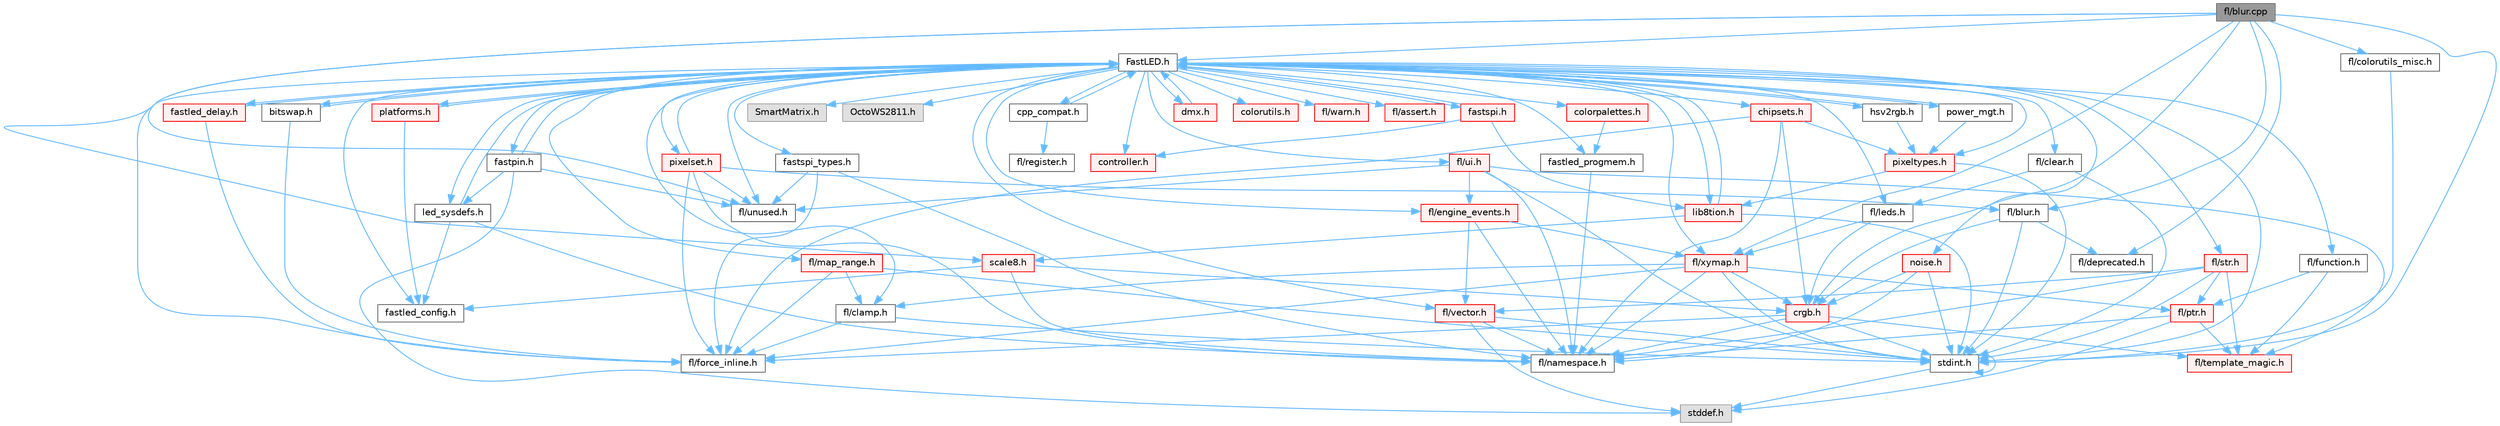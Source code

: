 digraph "fl/blur.cpp"
{
 // INTERACTIVE_SVG=YES
 // LATEX_PDF_SIZE
  bgcolor="transparent";
  edge [fontname=Helvetica,fontsize=10,labelfontname=Helvetica,labelfontsize=10];
  node [fontname=Helvetica,fontsize=10,shape=box,height=0.2,width=0.4];
  Node1 [id="Node000001",label="fl/blur.cpp",height=0.2,width=0.4,color="gray40", fillcolor="grey60", style="filled", fontcolor="black",tooltip=" "];
  Node1 -> Node2 [id="edge1_Node000001_Node000002",color="steelblue1",style="solid",tooltip=" "];
  Node2 [id="Node000002",label="stdint.h",height=0.2,width=0.4,color="grey40", fillcolor="white", style="filled",URL="$df/dd8/stdint_8h.html",tooltip=" "];
  Node2 -> Node3 [id="edge2_Node000002_Node000003",color="steelblue1",style="solid",tooltip=" "];
  Node3 [id="Node000003",label="stddef.h",height=0.2,width=0.4,color="grey60", fillcolor="#E0E0E0", style="filled",tooltip=" "];
  Node2 -> Node2 [id="edge3_Node000002_Node000002",color="steelblue1",style="solid",tooltip=" "];
  Node1 -> Node4 [id="edge4_Node000001_Node000004",color="steelblue1",style="solid",tooltip=" "];
  Node4 [id="Node000004",label="FastLED.h",height=0.2,width=0.4,color="grey40", fillcolor="white", style="filled",URL="$db/d97/_fast_l_e_d_8h.html",tooltip="central include file for FastLED, defines the CFastLED class/object"];
  Node4 -> Node2 [id="edge5_Node000004_Node000002",color="steelblue1",style="solid",tooltip=" "];
  Node4 -> Node5 [id="edge6_Node000004_Node000005",color="steelblue1",style="solid",tooltip=" "];
  Node5 [id="Node000005",label="SmartMatrix.h",height=0.2,width=0.4,color="grey60", fillcolor="#E0E0E0", style="filled",tooltip=" "];
  Node4 -> Node6 [id="edge7_Node000004_Node000006",color="steelblue1",style="solid",tooltip=" "];
  Node6 [id="Node000006",label="OctoWS2811.h",height=0.2,width=0.4,color="grey60", fillcolor="#E0E0E0", style="filled",tooltip=" "];
  Node4 -> Node7 [id="edge8_Node000004_Node000007",color="steelblue1",style="solid",tooltip=" "];
  Node7 [id="Node000007",label="fl/force_inline.h",height=0.2,width=0.4,color="grey40", fillcolor="white", style="filled",URL="$d4/d64/force__inline_8h.html",tooltip=" "];
  Node4 -> Node8 [id="edge9_Node000004_Node000008",color="steelblue1",style="solid",tooltip=" "];
  Node8 [id="Node000008",label="cpp_compat.h",height=0.2,width=0.4,color="grey40", fillcolor="white", style="filled",URL="$d9/d13/cpp__compat_8h.html",tooltip="Compatibility functions based on C++ version."];
  Node8 -> Node4 [id="edge10_Node000008_Node000004",color="steelblue1",style="solid",tooltip=" "];
  Node8 -> Node9 [id="edge11_Node000008_Node000009",color="steelblue1",style="solid",tooltip=" "];
  Node9 [id="Node000009",label="fl/register.h",height=0.2,width=0.4,color="grey40", fillcolor="white", style="filled",URL="$df/d80/register_8h.html",tooltip=" "];
  Node4 -> Node10 [id="edge12_Node000004_Node000010",color="steelblue1",style="solid",tooltip=" "];
  Node10 [id="Node000010",label="fastled_config.h",height=0.2,width=0.4,color="grey40", fillcolor="white", style="filled",URL="$d5/d11/fastled__config_8h.html",tooltip="Contains definitions that can be used to configure FastLED at compile time."];
  Node4 -> Node11 [id="edge13_Node000004_Node000011",color="steelblue1",style="solid",tooltip=" "];
  Node11 [id="Node000011",label="led_sysdefs.h",height=0.2,width=0.4,color="grey40", fillcolor="white", style="filled",URL="$d9/d3e/led__sysdefs_8h.html",tooltip="Determines which platform system definitions to include."];
  Node11 -> Node4 [id="edge14_Node000011_Node000004",color="steelblue1",style="solid",tooltip=" "];
  Node11 -> Node10 [id="edge15_Node000011_Node000010",color="steelblue1",style="solid",tooltip=" "];
  Node11 -> Node12 [id="edge16_Node000011_Node000012",color="steelblue1",style="solid",tooltip=" "];
  Node12 [id="Node000012",label="fl/namespace.h",height=0.2,width=0.4,color="grey40", fillcolor="white", style="filled",URL="$df/d2a/namespace_8h.html",tooltip="Implements the FastLED namespace macros."];
  Node4 -> Node13 [id="edge17_Node000004_Node000013",color="steelblue1",style="solid",tooltip=" "];
  Node13 [id="Node000013",label="fastled_delay.h",height=0.2,width=0.4,color="red", fillcolor="#FFF0F0", style="filled",URL="$d0/da8/fastled__delay_8h.html",tooltip="Utility functions and classes for managing delay cycles."];
  Node13 -> Node4 [id="edge18_Node000013_Node000004",color="steelblue1",style="solid",tooltip=" "];
  Node13 -> Node7 [id="edge19_Node000013_Node000007",color="steelblue1",style="solid",tooltip=" "];
  Node4 -> Node15 [id="edge20_Node000004_Node000015",color="steelblue1",style="solid",tooltip=" "];
  Node15 [id="Node000015",label="bitswap.h",height=0.2,width=0.4,color="grey40", fillcolor="white", style="filled",URL="$de/ded/bitswap_8h.html",tooltip="Functions for doing a rotation of bits/bytes used by parallel output."];
  Node15 -> Node4 [id="edge21_Node000015_Node000004",color="steelblue1",style="solid",tooltip=" "];
  Node15 -> Node7 [id="edge22_Node000015_Node000007",color="steelblue1",style="solid",tooltip=" "];
  Node4 -> Node16 [id="edge23_Node000004_Node000016",color="steelblue1",style="solid",tooltip=" "];
  Node16 [id="Node000016",label="controller.h",height=0.2,width=0.4,color="red", fillcolor="#FFF0F0", style="filled",URL="$d2/dd9/controller_8h.html",tooltip="deprecated: base definitions used by led controllers for writing out led data"];
  Node4 -> Node68 [id="edge24_Node000004_Node000068",color="steelblue1",style="solid",tooltip=" "];
  Node68 [id="Node000068",label="fastpin.h",height=0.2,width=0.4,color="grey40", fillcolor="white", style="filled",URL="$db/d65/fastpin_8h.html",tooltip="Class base definitions for defining fast pin access."];
  Node68 -> Node4 [id="edge25_Node000068_Node000004",color="steelblue1",style="solid",tooltip=" "];
  Node68 -> Node11 [id="edge26_Node000068_Node000011",color="steelblue1",style="solid",tooltip=" "];
  Node68 -> Node3 [id="edge27_Node000068_Node000003",color="steelblue1",style="solid",tooltip=" "];
  Node68 -> Node55 [id="edge28_Node000068_Node000055",color="steelblue1",style="solid",tooltip=" "];
  Node55 [id="Node000055",label="fl/unused.h",height=0.2,width=0.4,color="grey40", fillcolor="white", style="filled",URL="$d8/d4b/unused_8h.html",tooltip=" "];
  Node4 -> Node69 [id="edge29_Node000004_Node000069",color="steelblue1",style="solid",tooltip=" "];
  Node69 [id="Node000069",label="fastspi_types.h",height=0.2,width=0.4,color="grey40", fillcolor="white", style="filled",URL="$d2/ddb/fastspi__types_8h.html",tooltip="Data types and constants used by SPI interfaces."];
  Node69 -> Node7 [id="edge30_Node000069_Node000007",color="steelblue1",style="solid",tooltip=" "];
  Node69 -> Node12 [id="edge31_Node000069_Node000012",color="steelblue1",style="solid",tooltip=" "];
  Node69 -> Node55 [id="edge32_Node000069_Node000055",color="steelblue1",style="solid",tooltip=" "];
  Node4 -> Node70 [id="edge33_Node000004_Node000070",color="steelblue1",style="solid",tooltip=" "];
  Node70 [id="Node000070",label="dmx.h",height=0.2,width=0.4,color="red", fillcolor="#FFF0F0", style="filled",URL="$d3/de1/dmx_8h.html",tooltip="Defines the DMX512-based LED controllers."];
  Node70 -> Node4 [id="edge34_Node000070_Node000004",color="steelblue1",style="solid",tooltip=" "];
  Node4 -> Node73 [id="edge35_Node000004_Node000073",color="steelblue1",style="solid",tooltip=" "];
  Node73 [id="Node000073",label="platforms.h",height=0.2,width=0.4,color="red", fillcolor="#FFF0F0", style="filled",URL="$da/dc9/platforms_8h.html",tooltip="Determines which platforms headers to include."];
  Node73 -> Node4 [id="edge36_Node000073_Node000004",color="steelblue1",style="solid",tooltip=" "];
  Node73 -> Node10 [id="edge37_Node000073_Node000010",color="steelblue1",style="solid",tooltip=" "];
  Node4 -> Node75 [id="edge38_Node000004_Node000075",color="steelblue1",style="solid",tooltip=" "];
  Node75 [id="Node000075",label="fastled_progmem.h",height=0.2,width=0.4,color="grey40", fillcolor="white", style="filled",URL="$df/dab/fastled__progmem_8h.html",tooltip="Wrapper definitions to allow seamless use of PROGMEM in environments that have it."];
  Node75 -> Node12 [id="edge39_Node000075_Node000012",color="steelblue1",style="solid",tooltip=" "];
  Node4 -> Node19 [id="edge40_Node000004_Node000019",color="steelblue1",style="solid",tooltip=" "];
  Node19 [id="Node000019",label="lib8tion.h",height=0.2,width=0.4,color="red", fillcolor="#FFF0F0", style="filled",URL="$df/da5/lib8tion_8h.html",tooltip="Fast, efficient 8-bit math functions specifically designed for high-performance LED programming."];
  Node19 -> Node4 [id="edge41_Node000019_Node000004",color="steelblue1",style="solid",tooltip=" "];
  Node19 -> Node2 [id="edge42_Node000019_Node000002",color="steelblue1",style="solid",tooltip=" "];
  Node19 -> Node40 [id="edge43_Node000019_Node000040",color="steelblue1",style="solid",tooltip=" "];
  Node40 [id="Node000040",label="scale8.h",height=0.2,width=0.4,color="red", fillcolor="#FFF0F0", style="filled",URL="$db/d91/scale8_8h.html",tooltip="Fast, efficient 8-bit scaling functions specifically designed for high-performance LED programming."];
  Node40 -> Node41 [id="edge44_Node000040_Node000041",color="steelblue1",style="solid",tooltip=" "];
  Node41 [id="Node000041",label="crgb.h",height=0.2,width=0.4,color="red", fillcolor="#FFF0F0", style="filled",URL="$db/dd1/crgb_8h.html",tooltip="Defines the red, green, and blue (RGB) pixel struct."];
  Node41 -> Node2 [id="edge45_Node000041_Node000002",color="steelblue1",style="solid",tooltip=" "];
  Node41 -> Node12 [id="edge46_Node000041_Node000012",color="steelblue1",style="solid",tooltip=" "];
  Node41 -> Node7 [id="edge47_Node000041_Node000007",color="steelblue1",style="solid",tooltip=" "];
  Node41 -> Node33 [id="edge48_Node000041_Node000033",color="steelblue1",style="solid",tooltip=" "];
  Node33 [id="Node000033",label="fl/template_magic.h",height=0.2,width=0.4,color="red", fillcolor="#FFF0F0", style="filled",URL="$d8/d0c/template__magic_8h.html",tooltip=" "];
  Node40 -> Node12 [id="edge49_Node000040_Node000012",color="steelblue1",style="solid",tooltip=" "];
  Node40 -> Node10 [id="edge50_Node000040_Node000010",color="steelblue1",style="solid",tooltip=" "];
  Node4 -> Node18 [id="edge51_Node000004_Node000018",color="steelblue1",style="solid",tooltip=" "];
  Node18 [id="Node000018",label="pixeltypes.h",height=0.2,width=0.4,color="red", fillcolor="#FFF0F0", style="filled",URL="$d2/dba/pixeltypes_8h.html",tooltip="Includes defintions for RGB and HSV pixels."];
  Node18 -> Node2 [id="edge52_Node000018_Node000002",color="steelblue1",style="solid",tooltip=" "];
  Node18 -> Node19 [id="edge53_Node000018_Node000019",color="steelblue1",style="solid",tooltip=" "];
  Node4 -> Node76 [id="edge54_Node000004_Node000076",color="steelblue1",style="solid",tooltip=" "];
  Node76 [id="Node000076",label="hsv2rgb.h",height=0.2,width=0.4,color="grey40", fillcolor="white", style="filled",URL="$de/d9a/hsv2rgb_8h.html",tooltip="Functions to convert from the HSV colorspace to the RGB colorspace."];
  Node76 -> Node4 [id="edge55_Node000076_Node000004",color="steelblue1",style="solid",tooltip=" "];
  Node76 -> Node18 [id="edge56_Node000076_Node000018",color="steelblue1",style="solid",tooltip=" "];
  Node4 -> Node77 [id="edge57_Node000004_Node000077",color="steelblue1",style="solid",tooltip=" "];
  Node77 [id="Node000077",label="colorutils.h",height=0.2,width=0.4,color="red", fillcolor="#FFF0F0", style="filled",URL="$d1/dfb/colorutils_8h.html",tooltip=" "];
  Node4 -> Node83 [id="edge58_Node000004_Node000083",color="steelblue1",style="solid",tooltip=" "];
  Node83 [id="Node000083",label="pixelset.h",height=0.2,width=0.4,color="red", fillcolor="#FFF0F0", style="filled",URL="$d4/d46/pixelset_8h.html",tooltip="Declares classes for managing logical groups of LEDs."];
  Node83 -> Node7 [id="edge59_Node000083_Node000007",color="steelblue1",style="solid",tooltip=" "];
  Node83 -> Node12 [id="edge60_Node000083_Node000012",color="steelblue1",style="solid",tooltip=" "];
  Node83 -> Node55 [id="edge61_Node000083_Node000055",color="steelblue1",style="solid",tooltip=" "];
  Node83 -> Node79 [id="edge62_Node000083_Node000079",color="steelblue1",style="solid",tooltip=" "];
  Node79 [id="Node000079",label="fl/blur.h",height=0.2,width=0.4,color="grey40", fillcolor="white", style="filled",URL="$d4/df5/blur_8h.html",tooltip=" "];
  Node79 -> Node2 [id="edge63_Node000079_Node000002",color="steelblue1",style="solid",tooltip=" "];
  Node79 -> Node41 [id="edge64_Node000079_Node000041",color="steelblue1",style="solid",tooltip=" "];
  Node79 -> Node80 [id="edge65_Node000079_Node000080",color="steelblue1",style="solid",tooltip=" "];
  Node80 [id="Node000080",label="fl/deprecated.h",height=0.2,width=0.4,color="grey40", fillcolor="white", style="filled",URL="$d4/dce/deprecated_8h.html",tooltip=" "];
  Node83 -> Node4 [id="edge66_Node000083_Node000004",color="steelblue1",style="solid",tooltip=" "];
  Node4 -> Node85 [id="edge67_Node000004_Node000085",color="steelblue1",style="solid",tooltip=" "];
  Node85 [id="Node000085",label="colorpalettes.h",height=0.2,width=0.4,color="red", fillcolor="#FFF0F0", style="filled",URL="$dc/dcc/colorpalettes_8h.html",tooltip="Declarations for the predefined color palettes supplied by FastLED."];
  Node85 -> Node75 [id="edge68_Node000085_Node000075",color="steelblue1",style="solid",tooltip=" "];
  Node4 -> Node86 [id="edge69_Node000004_Node000086",color="steelblue1",style="solid",tooltip=" "];
  Node86 [id="Node000086",label="noise.h",height=0.2,width=0.4,color="red", fillcolor="#FFF0F0", style="filled",URL="$d1/d31/noise_8h.html",tooltip="Functions to generate and fill arrays with noise."];
  Node86 -> Node2 [id="edge70_Node000086_Node000002",color="steelblue1",style="solid",tooltip=" "];
  Node86 -> Node41 [id="edge71_Node000086_Node000041",color="steelblue1",style="solid",tooltip=" "];
  Node86 -> Node12 [id="edge72_Node000086_Node000012",color="steelblue1",style="solid",tooltip=" "];
  Node4 -> Node87 [id="edge73_Node000004_Node000087",color="steelblue1",style="solid",tooltip=" "];
  Node87 [id="Node000087",label="power_mgt.h",height=0.2,width=0.4,color="grey40", fillcolor="white", style="filled",URL="$dc/d5b/power__mgt_8h.html",tooltip="Functions to limit the power used by FastLED."];
  Node87 -> Node4 [id="edge74_Node000087_Node000004",color="steelblue1",style="solid",tooltip=" "];
  Node87 -> Node18 [id="edge75_Node000087_Node000018",color="steelblue1",style="solid",tooltip=" "];
  Node4 -> Node88 [id="edge76_Node000004_Node000088",color="steelblue1",style="solid",tooltip=" "];
  Node88 [id="Node000088",label="fastspi.h",height=0.2,width=0.4,color="red", fillcolor="#FFF0F0", style="filled",URL="$d6/ddc/fastspi_8h.html",tooltip="Serial peripheral interface (SPI) definitions per platform."];
  Node88 -> Node4 [id="edge77_Node000088_Node000004",color="steelblue1",style="solid",tooltip=" "];
  Node88 -> Node16 [id="edge78_Node000088_Node000016",color="steelblue1",style="solid",tooltip=" "];
  Node88 -> Node19 [id="edge79_Node000088_Node000019",color="steelblue1",style="solid",tooltip=" "];
  Node4 -> Node90 [id="edge80_Node000004_Node000090",color="steelblue1",style="solid",tooltip=" "];
  Node90 [id="Node000090",label="chipsets.h",height=0.2,width=0.4,color="red", fillcolor="#FFF0F0", style="filled",URL="$db/d66/chipsets_8h.html",tooltip="Contains the bulk of the definitions for the various LED chipsets supported."];
  Node90 -> Node18 [id="edge81_Node000090_Node000018",color="steelblue1",style="solid",tooltip=" "];
  Node90 -> Node7 [id="edge82_Node000090_Node000007",color="steelblue1",style="solid",tooltip=" "];
  Node90 -> Node41 [id="edge83_Node000090_Node000041",color="steelblue1",style="solid",tooltip=" "];
  Node90 -> Node12 [id="edge84_Node000090_Node000012",color="steelblue1",style="solid",tooltip=" "];
  Node4 -> Node56 [id="edge85_Node000004_Node000056",color="steelblue1",style="solid",tooltip=" "];
  Node56 [id="Node000056",label="fl/engine_events.h",height=0.2,width=0.4,color="red", fillcolor="#FFF0F0", style="filled",URL="$db/dc0/engine__events_8h.html",tooltip=" "];
  Node56 -> Node12 [id="edge86_Node000056_Node000012",color="steelblue1",style="solid",tooltip=" "];
  Node56 -> Node35 [id="edge87_Node000056_Node000035",color="steelblue1",style="solid",tooltip=" "];
  Node35 [id="Node000035",label="fl/vector.h",height=0.2,width=0.4,color="red", fillcolor="#FFF0F0", style="filled",URL="$d6/d68/vector_8h.html",tooltip=" "];
  Node35 -> Node3 [id="edge88_Node000035_Node000003",color="steelblue1",style="solid",tooltip=" "];
  Node35 -> Node2 [id="edge89_Node000035_Node000002",color="steelblue1",style="solid",tooltip=" "];
  Node35 -> Node12 [id="edge90_Node000035_Node000012",color="steelblue1",style="solid",tooltip=" "];
  Node56 -> Node65 [id="edge91_Node000056_Node000065",color="steelblue1",style="solid",tooltip=" "];
  Node65 [id="Node000065",label="fl/xymap.h",height=0.2,width=0.4,color="red", fillcolor="#FFF0F0", style="filled",URL="$da/d61/xymap_8h.html",tooltip=" "];
  Node65 -> Node2 [id="edge92_Node000065_Node000002",color="steelblue1",style="solid",tooltip=" "];
  Node65 -> Node41 [id="edge93_Node000065_Node000041",color="steelblue1",style="solid",tooltip=" "];
  Node65 -> Node28 [id="edge94_Node000065_Node000028",color="steelblue1",style="solid",tooltip=" "];
  Node28 [id="Node000028",label="fl/clamp.h",height=0.2,width=0.4,color="grey40", fillcolor="white", style="filled",URL="$d6/dd3/clamp_8h.html",tooltip=" "];
  Node28 -> Node2 [id="edge95_Node000028_Node000002",color="steelblue1",style="solid",tooltip=" "];
  Node28 -> Node7 [id="edge96_Node000028_Node000007",color="steelblue1",style="solid",tooltip=" "];
  Node65 -> Node7 [id="edge97_Node000065_Node000007",color="steelblue1",style="solid",tooltip=" "];
  Node65 -> Node12 [id="edge98_Node000065_Node000012",color="steelblue1",style="solid",tooltip=" "];
  Node65 -> Node31 [id="edge99_Node000065_Node000031",color="steelblue1",style="solid",tooltip=" "];
  Node31 [id="Node000031",label="fl/ptr.h",height=0.2,width=0.4,color="red", fillcolor="#FFF0F0", style="filled",URL="$dd/d98/ptr_8h.html",tooltip=" "];
  Node31 -> Node3 [id="edge100_Node000031_Node000003",color="steelblue1",style="solid",tooltip=" "];
  Node31 -> Node12 [id="edge101_Node000031_Node000012",color="steelblue1",style="solid",tooltip=" "];
  Node31 -> Node33 [id="edge102_Node000031_Node000033",color="steelblue1",style="solid",tooltip=" "];
  Node4 -> Node91 [id="edge103_Node000004_Node000091",color="steelblue1",style="solid",tooltip=" "];
  Node91 [id="Node000091",label="fl/leds.h",height=0.2,width=0.4,color="grey40", fillcolor="white", style="filled",URL="$da/d78/leds_8h.html",tooltip=" "];
  Node91 -> Node41 [id="edge104_Node000091_Node000041",color="steelblue1",style="solid",tooltip=" "];
  Node91 -> Node65 [id="edge105_Node000091_Node000065",color="steelblue1",style="solid",tooltip=" "];
  Node4 -> Node25 [id="edge106_Node000004_Node000025",color="steelblue1",style="solid",tooltip=" "];
  Node25 [id="Node000025",label="fl/str.h",height=0.2,width=0.4,color="red", fillcolor="#FFF0F0", style="filled",URL="$d1/d93/str_8h.html",tooltip=" "];
  Node25 -> Node2 [id="edge107_Node000025_Node000002",color="steelblue1",style="solid",tooltip=" "];
  Node25 -> Node12 [id="edge108_Node000025_Node000012",color="steelblue1",style="solid",tooltip=" "];
  Node25 -> Node31 [id="edge109_Node000025_Node000031",color="steelblue1",style="solid",tooltip=" "];
  Node25 -> Node33 [id="edge110_Node000025_Node000033",color="steelblue1",style="solid",tooltip=" "];
  Node25 -> Node35 [id="edge111_Node000025_Node000035",color="steelblue1",style="solid",tooltip=" "];
  Node4 -> Node65 [id="edge112_Node000004_Node000065",color="steelblue1",style="solid",tooltip=" "];
  Node4 -> Node28 [id="edge113_Node000004_Node000028",color="steelblue1",style="solid",tooltip=" "];
  Node4 -> Node29 [id="edge114_Node000004_Node000029",color="steelblue1",style="solid",tooltip=" "];
  Node29 [id="Node000029",label="fl/map_range.h",height=0.2,width=0.4,color="red", fillcolor="#FFF0F0", style="filled",URL="$d1/d47/map__range_8h.html",tooltip=" "];
  Node29 -> Node2 [id="edge115_Node000029_Node000002",color="steelblue1",style="solid",tooltip=" "];
  Node29 -> Node28 [id="edge116_Node000029_Node000028",color="steelblue1",style="solid",tooltip=" "];
  Node29 -> Node7 [id="edge117_Node000029_Node000007",color="steelblue1",style="solid",tooltip=" "];
  Node4 -> Node92 [id="edge118_Node000004_Node000092",color="steelblue1",style="solid",tooltip=" "];
  Node92 [id="Node000092",label="fl/warn.h",height=0.2,width=0.4,color="red", fillcolor="#FFF0F0", style="filled",URL="$de/d77/warn_8h.html",tooltip=" "];
  Node4 -> Node61 [id="edge119_Node000004_Node000061",color="steelblue1",style="solid",tooltip=" "];
  Node61 [id="Node000061",label="fl/assert.h",height=0.2,width=0.4,color="red", fillcolor="#FFF0F0", style="filled",URL="$dc/da7/assert_8h.html",tooltip=" "];
  Node4 -> Node55 [id="edge120_Node000004_Node000055",color="steelblue1",style="solid",tooltip=" "];
  Node4 -> Node35 [id="edge121_Node000004_Node000035",color="steelblue1",style="solid",tooltip=" "];
  Node4 -> Node95 [id="edge122_Node000004_Node000095",color="steelblue1",style="solid",tooltip=" "];
  Node95 [id="Node000095",label="fl/function.h",height=0.2,width=0.4,color="grey40", fillcolor="white", style="filled",URL="$dd/d67/function_8h.html",tooltip=" "];
  Node95 -> Node31 [id="edge123_Node000095_Node000031",color="steelblue1",style="solid",tooltip=" "];
  Node95 -> Node33 [id="edge124_Node000095_Node000033",color="steelblue1",style="solid",tooltip=" "];
  Node4 -> Node96 [id="edge125_Node000004_Node000096",color="steelblue1",style="solid",tooltip=" "];
  Node96 [id="Node000096",label="fl/clear.h",height=0.2,width=0.4,color="grey40", fillcolor="white", style="filled",URL="$df/db0/clear_8h.html",tooltip=" "];
  Node96 -> Node91 [id="edge126_Node000096_Node000091",color="steelblue1",style="solid",tooltip=" "];
  Node96 -> Node2 [id="edge127_Node000096_Node000002",color="steelblue1",style="solid",tooltip=" "];
  Node4 -> Node97 [id="edge128_Node000004_Node000097",color="steelblue1",style="solid",tooltip=" "];
  Node97 [id="Node000097",label="fl/ui.h",height=0.2,width=0.4,color="red", fillcolor="#FFF0F0", style="filled",URL="$d9/d3b/ui_8h.html",tooltip=" "];
  Node97 -> Node2 [id="edge129_Node000097_Node000002",color="steelblue1",style="solid",tooltip=" "];
  Node97 -> Node56 [id="edge130_Node000097_Node000056",color="steelblue1",style="solid",tooltip=" "];
  Node97 -> Node12 [id="edge131_Node000097_Node000012",color="steelblue1",style="solid",tooltip=" "];
  Node97 -> Node33 [id="edge132_Node000097_Node000033",color="steelblue1",style="solid",tooltip=" "];
  Node97 -> Node55 [id="edge133_Node000097_Node000055",color="steelblue1",style="solid",tooltip=" "];
  Node1 -> Node41 [id="edge134_Node000001_Node000041",color="steelblue1",style="solid",tooltip=" "];
  Node1 -> Node79 [id="edge135_Node000001_Node000079",color="steelblue1",style="solid",tooltip=" "];
  Node1 -> Node81 [id="edge136_Node000001_Node000081",color="steelblue1",style="solid",tooltip=" "];
  Node81 [id="Node000081",label="fl/colorutils_misc.h",height=0.2,width=0.4,color="grey40", fillcolor="white", style="filled",URL="$dd/db2/colorutils__misc_8h.html",tooltip=" "];
  Node81 -> Node2 [id="edge137_Node000081_Node000002",color="steelblue1",style="solid",tooltip=" "];
  Node1 -> Node80 [id="edge138_Node000001_Node000080",color="steelblue1",style="solid",tooltip=" "];
  Node1 -> Node55 [id="edge139_Node000001_Node000055",color="steelblue1",style="solid",tooltip=" "];
  Node1 -> Node65 [id="edge140_Node000001_Node000065",color="steelblue1",style="solid",tooltip=" "];
  Node1 -> Node40 [id="edge141_Node000001_Node000040",color="steelblue1",style="solid",tooltip=" "];
}
